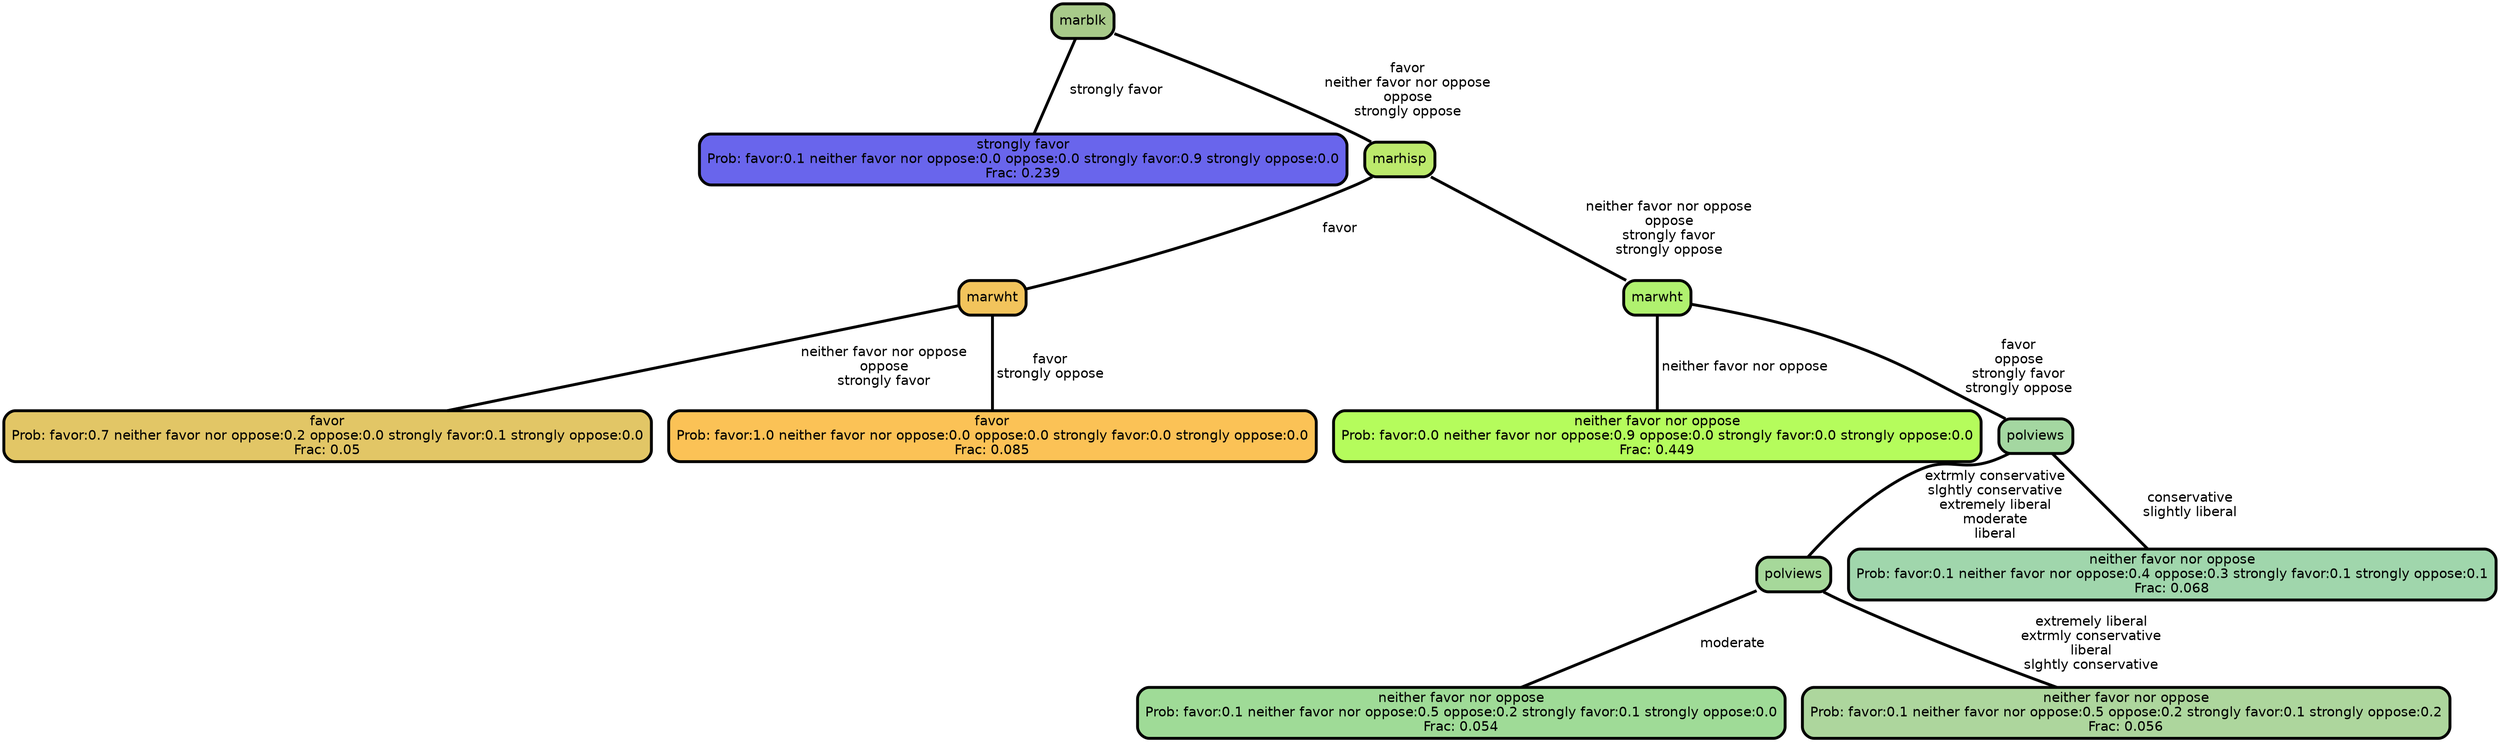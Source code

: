 graph Tree {
node [shape=box, style="filled, rounded",color="black",penwidth="3",fontcolor="black",                 fontname=helvetica] ;
graph [ranksep="0 equally", splines=straight,                 bgcolor=transparent, dpi=200] ;
edge [fontname=helvetica, color=black] ;
0 [label="strongly favor
Prob: favor:0.1 neither favor nor oppose:0.0 oppose:0.0 strongly favor:0.9 strongly oppose:0.0
Frac: 0.239", fillcolor="#6965ec"] ;
1 [label="marblk", fillcolor="#a8ca8a"] ;
2 [label="favor
Prob: favor:0.7 neither favor nor oppose:0.2 oppose:0.0 strongly favor:0.1 strongly oppose:0.0
Frac: 0.05", fillcolor="#e2c666"] ;
3 [label="marwht", fillcolor="#f2c45c"] ;
4 [label="favor
Prob: favor:1.0 neither favor nor oppose:0.0 oppose:0.0 strongly favor:0.0 strongly oppose:0.0
Frac: 0.085", fillcolor="#fbc256"] ;
5 [label="marhisp", fillcolor="#bce96c"] ;
6 [label="neither favor nor oppose
Prob: favor:0.0 neither favor nor oppose:0.9 oppose:0.0 strongly favor:0.0 strongly oppose:0.0
Frac: 0.449", fillcolor="#b5fc5c"] ;
7 [label="marwht", fillcolor="#b0f16f"] ;
8 [label="neither favor nor oppose
Prob: favor:0.1 neither favor nor oppose:0.5 oppose:0.2 strongly favor:0.1 strongly oppose:0.0
Frac: 0.054", fillcolor="#9fdb97"] ;
9 [label="polviews", fillcolor="#a6d89a"] ;
10 [label="neither favor nor oppose
Prob: favor:0.1 neither favor nor oppose:0.5 oppose:0.2 strongly favor:0.1 strongly oppose:0.2
Frac: 0.056", fillcolor="#add69d"] ;
11 [label="polviews", fillcolor="#a4d7a1"] ;
12 [label="neither favor nor oppose
Prob: favor:0.1 neither favor nor oppose:0.4 oppose:0.3 strongly favor:0.1 strongly oppose:0.1
Frac: 0.068", fillcolor="#a0d6ac"] ;
1 -- 0 [label=" strongly favor",penwidth=3] ;
1 -- 5 [label=" favor\n neither favor nor oppose\n oppose\n strongly oppose",penwidth=3] ;
3 -- 2 [label=" neither favor nor oppose\n oppose\n strongly favor",penwidth=3] ;
3 -- 4 [label=" favor\n strongly oppose",penwidth=3] ;
5 -- 3 [label=" favor",penwidth=3] ;
5 -- 7 [label=" neither favor nor oppose\n oppose\n strongly favor\n strongly oppose",penwidth=3] ;
7 -- 6 [label=" neither favor nor oppose",penwidth=3] ;
7 -- 11 [label=" favor\n oppose\n strongly favor\n strongly oppose",penwidth=3] ;
9 -- 8 [label=" moderate",penwidth=3] ;
9 -- 10 [label=" extremely liberal\n extrmly conservative\n liberal\n slghtly conservative",penwidth=3] ;
11 -- 9 [label=" extrmly conservative\n slghtly conservative\n extremely liberal\n moderate\n liberal",penwidth=3] ;
11 -- 12 [label=" conservative\n slightly liberal",penwidth=3] ;
{rank = same;}}